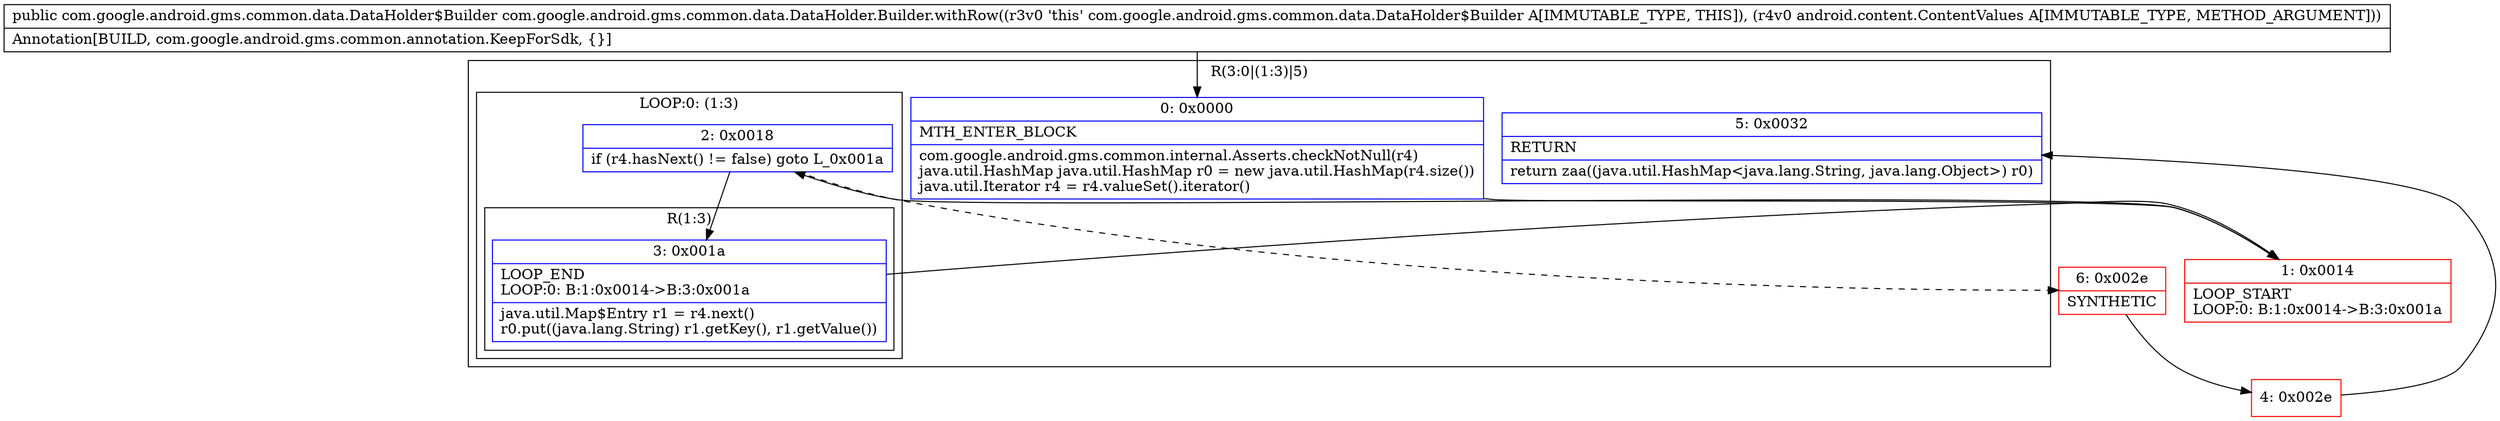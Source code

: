 digraph "CFG forcom.google.android.gms.common.data.DataHolder.Builder.withRow(Landroid\/content\/ContentValues;)Lcom\/google\/android\/gms\/common\/data\/DataHolder$Builder;" {
subgraph cluster_Region_1572232971 {
label = "R(3:0|(1:3)|5)";
node [shape=record,color=blue];
Node_0 [shape=record,label="{0\:\ 0x0000|MTH_ENTER_BLOCK\l|com.google.android.gms.common.internal.Asserts.checkNotNull(r4)\ljava.util.HashMap java.util.HashMap r0 = new java.util.HashMap(r4.size())\ljava.util.Iterator r4 = r4.valueSet().iterator()\l}"];
subgraph cluster_LoopRegion_303440910 {
label = "LOOP:0: (1:3)";
node [shape=record,color=blue];
Node_2 [shape=record,label="{2\:\ 0x0018|if (r4.hasNext() != false) goto L_0x001a\l}"];
subgraph cluster_Region_1836822193 {
label = "R(1:3)";
node [shape=record,color=blue];
Node_3 [shape=record,label="{3\:\ 0x001a|LOOP_END\lLOOP:0: B:1:0x0014\-\>B:3:0x001a\l|java.util.Map$Entry r1 = r4.next()\lr0.put((java.lang.String) r1.getKey(), r1.getValue())\l}"];
}
}
Node_5 [shape=record,label="{5\:\ 0x0032|RETURN\l|return zaa((java.util.HashMap\<java.lang.String, java.lang.Object\>) r0)\l}"];
}
Node_1 [shape=record,color=red,label="{1\:\ 0x0014|LOOP_START\lLOOP:0: B:1:0x0014\-\>B:3:0x001a\l}"];
Node_4 [shape=record,color=red,label="{4\:\ 0x002e}"];
Node_6 [shape=record,color=red,label="{6\:\ 0x002e|SYNTHETIC\l}"];
MethodNode[shape=record,label="{public com.google.android.gms.common.data.DataHolder$Builder com.google.android.gms.common.data.DataHolder.Builder.withRow((r3v0 'this' com.google.android.gms.common.data.DataHolder$Builder A[IMMUTABLE_TYPE, THIS]), (r4v0 android.content.ContentValues A[IMMUTABLE_TYPE, METHOD_ARGUMENT]))  | Annotation[BUILD, com.google.android.gms.common.annotation.KeepForSdk, \{\}]\l}"];
MethodNode -> Node_0;
Node_0 -> Node_1;
Node_2 -> Node_3;
Node_2 -> Node_6[style=dashed];
Node_3 -> Node_1;
Node_1 -> Node_2;
Node_4 -> Node_5;
Node_6 -> Node_4;
}

